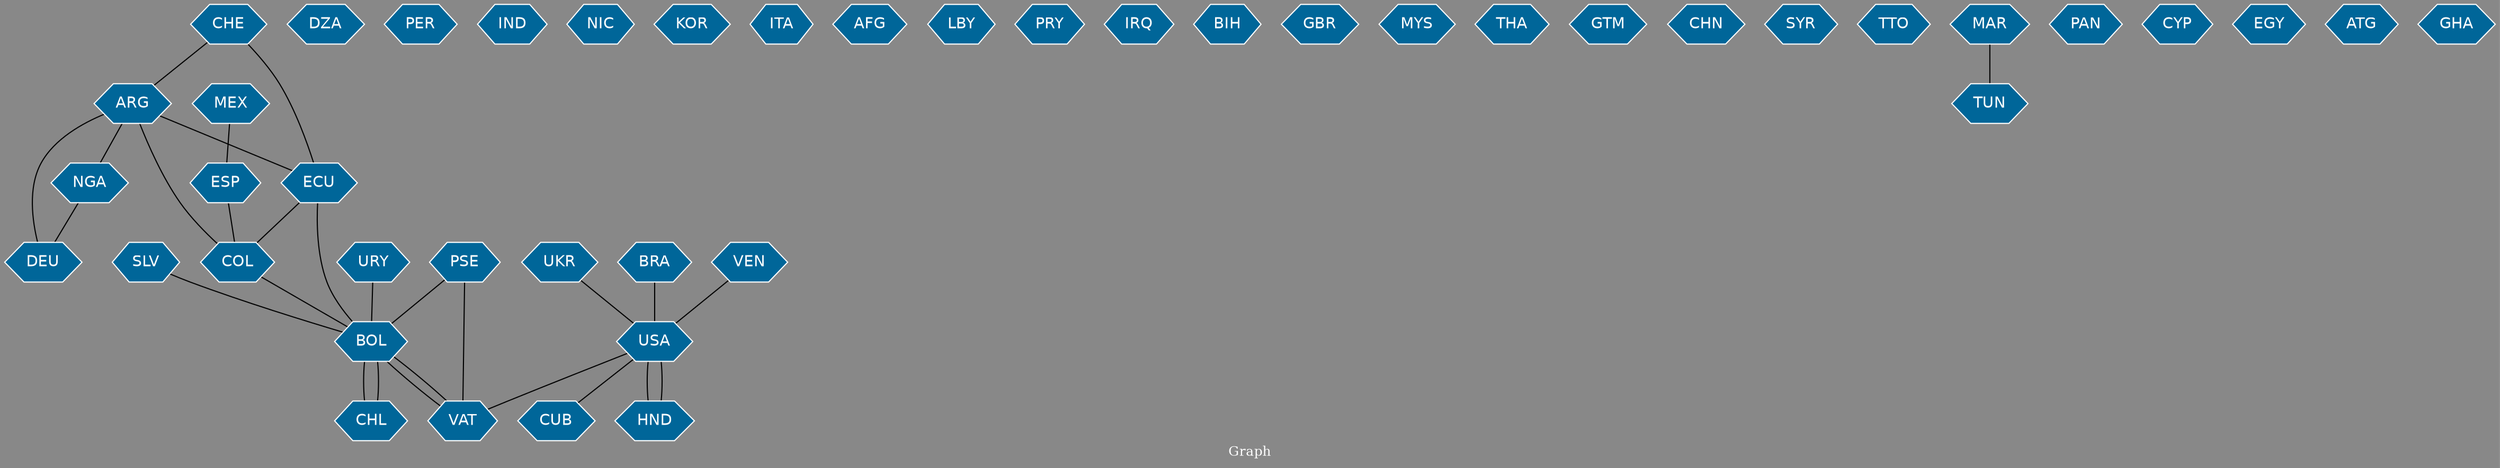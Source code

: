 // Countries together in item graph
graph {
	graph [bgcolor="#888888" fontcolor=white fontsize=12 label="Graph" outputorder=edgesfirst overlap=prism]
	node [color=white fillcolor="#006699" fontcolor=white fontname=Helvetica shape=hexagon style=filled]
	edge [arrowhead=open color=black fontcolor=white fontname=Courier fontsize=12]
		ECU [label=ECU]
		CUB [label=CUB]
		CHL [label=CHL]
		DZA [label=DZA]
		CHE [label=CHE]
		ARG [label=ARG]
		UKR [label=UKR]
		BRA [label=BRA]
		BOL [label=BOL]
		USA [label=USA]
		PER [label=PER]
		ESP [label=ESP]
		IND [label=IND]
		SLV [label=SLV]
		NIC [label=NIC]
		VAT [label=VAT]
		COL [label=COL]
		KOR [label=KOR]
		ITA [label=ITA]
		AFG [label=AFG]
		LBY [label=LBY]
		PRY [label=PRY]
		IRQ [label=IRQ]
		BIH [label=BIH]
		HND [label=HND]
		VEN [label=VEN]
		DEU [label=DEU]
		MEX [label=MEX]
		URY [label=URY]
		GBR [label=GBR]
		MYS [label=MYS]
		NGA [label=NGA]
		THA [label=THA]
		GTM [label=GTM]
		CHN [label=CHN]
		PSE [label=PSE]
		SYR [label=SYR]
		TTO [label=TTO]
		MAR [label=MAR]
		TUN [label=TUN]
		PAN [label=PAN]
		CYP [label=CYP]
		EGY [label=EGY]
		ATG [label=ATG]
		GHA [label=GHA]
			HND -- USA [weight=2]
			VAT -- BOL [weight=1]
			NGA -- DEU [weight=1]
			USA -- VAT [weight=1]
			ECU -- COL [weight=1]
			ARG -- DEU [weight=1]
			MAR -- TUN [weight=1]
			URY -- BOL [weight=1]
			ARG -- COL [weight=1]
			SLV -- BOL [weight=1]
			VEN -- USA [weight=1]
			ARG -- ECU [weight=1]
			BRA -- USA [weight=1]
			ARG -- NGA [weight=1]
			PSE -- VAT [weight=1]
			CHE -- ECU [weight=1]
			USA -- CUB [weight=1]
			UKR -- USA [weight=1]
			MEX -- ESP [weight=1]
			ESP -- COL [weight=1]
			ECU -- BOL [weight=1]
			USA -- HND [weight=1]
			BOL -- CHL [weight=2]
			CHL -- BOL [weight=1]
			PSE -- BOL [weight=1]
			COL -- BOL [weight=1]
			BOL -- VAT [weight=1]
			CHE -- ARG [weight=1]
}